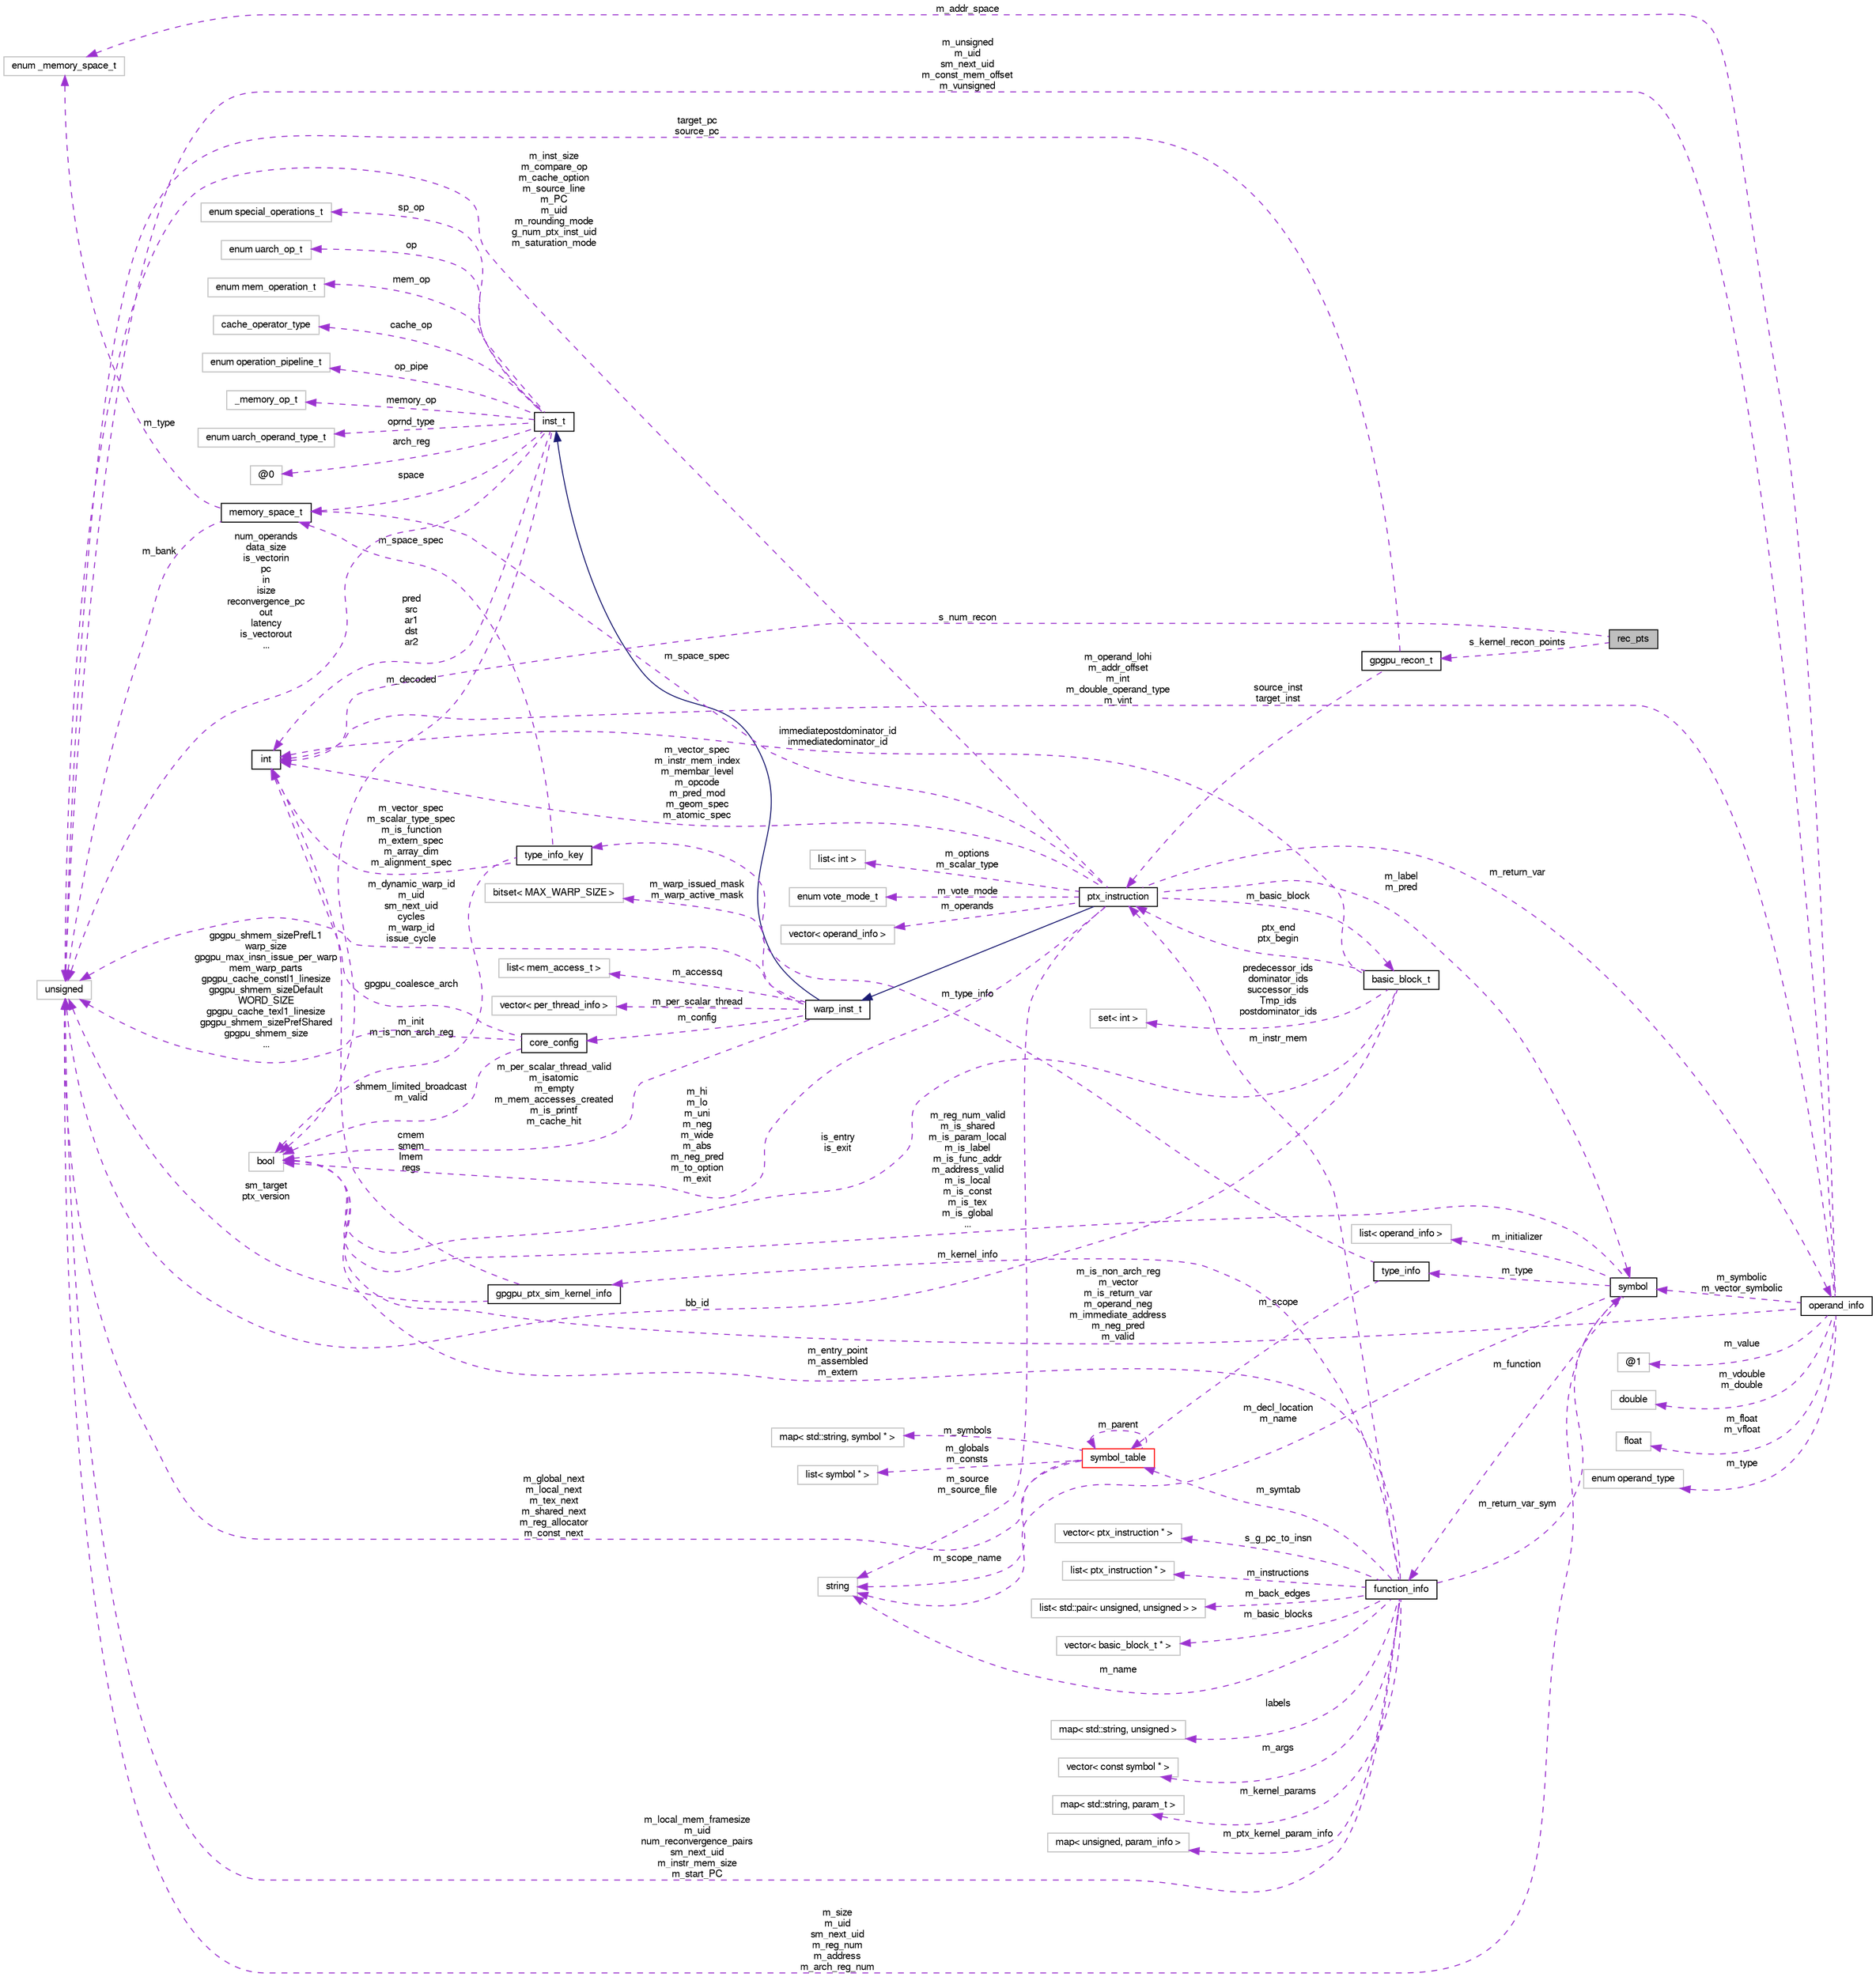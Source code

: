 digraph G
{
  bgcolor="transparent";
  edge [fontname="FreeSans",fontsize="10",labelfontname="FreeSans",labelfontsize="10"];
  node [fontname="FreeSans",fontsize="10",shape=record];
  rankdir=LR;
  Node1 [label="rec_pts",height=0.2,width=0.4,color="black", fillcolor="grey75", style="filled" fontcolor="black"];
  Node2 -> Node1 [dir=back,color="darkorchid3",fontsize="10",style="dashed",label="s_kernel_recon_points",fontname="FreeSans"];
  Node2 [label="gpgpu_recon_t",height=0.2,width=0.4,color="black",URL="$structgpgpu__recon__t.html"];
  Node3 -> Node2 [dir=back,color="darkorchid3",fontsize="10",style="dashed",label="source_inst\ntarget_inst",fontname="FreeSans"];
  Node3 [label="ptx_instruction",height=0.2,width=0.4,color="black",URL="$classptx__instruction.html"];
  Node4 -> Node3 [dir=back,color="midnightblue",fontsize="10",style="solid",fontname="FreeSans"];
  Node4 [label="warp_inst_t",height=0.2,width=0.4,color="black",URL="$classwarp__inst__t.html"];
  Node5 -> Node4 [dir=back,color="midnightblue",fontsize="10",style="solid",fontname="FreeSans"];
  Node5 [label="inst_t",height=0.2,width=0.4,color="black",URL="$classinst__t.html"];
  Node6 -> Node5 [dir=back,color="darkorchid3",fontsize="10",style="dashed",label="arch_reg",fontname="FreeSans"];
  Node6 [label="@0",height=0.2,width=0.4,color="grey75"];
  Node7 -> Node5 [dir=back,color="darkorchid3",fontsize="10",style="dashed",label="sp_op",fontname="FreeSans"];
  Node7 [label="enum special_operations_t",height=0.2,width=0.4,color="grey75"];
  Node8 -> Node5 [dir=back,color="darkorchid3",fontsize="10",style="dashed",label="op",fontname="FreeSans"];
  Node8 [label="enum uarch_op_t",height=0.2,width=0.4,color="grey75"];
  Node9 -> Node5 [dir=back,color="darkorchid3",fontsize="10",style="dashed",label="mem_op",fontname="FreeSans"];
  Node9 [label="enum mem_operation_t",height=0.2,width=0.4,color="grey75"];
  Node10 -> Node5 [dir=back,color="darkorchid3",fontsize="10",style="dashed",label="cache_op",fontname="FreeSans"];
  Node10 [label="cache_operator_type",height=0.2,width=0.4,color="grey75"];
  Node11 -> Node5 [dir=back,color="darkorchid3",fontsize="10",style="dashed",label="space",fontname="FreeSans"];
  Node11 [label="memory_space_t",height=0.2,width=0.4,color="black",URL="$classmemory__space__t.html"];
  Node12 -> Node11 [dir=back,color="darkorchid3",fontsize="10",style="dashed",label="m_type",fontname="FreeSans"];
  Node12 [label="enum _memory_space_t",height=0.2,width=0.4,color="grey75"];
  Node13 -> Node11 [dir=back,color="darkorchid3",fontsize="10",style="dashed",label="m_bank",fontname="FreeSans"];
  Node13 [label="unsigned",height=0.2,width=0.4,color="grey75"];
  Node14 -> Node5 [dir=back,color="darkorchid3",fontsize="10",style="dashed",label="pred\nsrc\nar1\ndst\nar2",fontname="FreeSans"];
  Node14 [label="int",height=0.2,width=0.4,color="black",URL="$classint.html"];
  Node15 -> Node5 [dir=back,color="darkorchid3",fontsize="10",style="dashed",label="memory_op",fontname="FreeSans"];
  Node15 [label="_memory_op_t",height=0.2,width=0.4,color="grey75"];
  Node16 -> Node5 [dir=back,color="darkorchid3",fontsize="10",style="dashed",label="m_decoded",fontname="FreeSans"];
  Node16 [label="bool",height=0.2,width=0.4,color="grey75"];
  Node17 -> Node5 [dir=back,color="darkorchid3",fontsize="10",style="dashed",label="oprnd_type",fontname="FreeSans"];
  Node17 [label="enum uarch_operand_type_t",height=0.2,width=0.4,color="grey75"];
  Node13 -> Node5 [dir=back,color="darkorchid3",fontsize="10",style="dashed",label="num_operands\ndata_size\nis_vectorin\npc\nin\nisize\nreconvergence_pc\nout\nlatency\nis_vectorout\n...",fontname="FreeSans"];
  Node18 -> Node5 [dir=back,color="darkorchid3",fontsize="10",style="dashed",label="op_pipe",fontname="FreeSans"];
  Node18 [label="enum operation_pipeline_t",height=0.2,width=0.4,color="grey75"];
  Node19 -> Node4 [dir=back,color="darkorchid3",fontsize="10",style="dashed",label="m_warp_issued_mask\nm_warp_active_mask",fontname="FreeSans"];
  Node19 [label="bitset\< MAX_WARP_SIZE \>",height=0.2,width=0.4,color="grey75"];
  Node20 -> Node4 [dir=back,color="darkorchid3",fontsize="10",style="dashed",label="m_accessq",fontname="FreeSans"];
  Node20 [label="list\< mem_access_t \>",height=0.2,width=0.4,color="grey75"];
  Node21 -> Node4 [dir=back,color="darkorchid3",fontsize="10",style="dashed",label="m_config",fontname="FreeSans"];
  Node21 [label="core_config",height=0.2,width=0.4,color="black",URL="$structcore__config.html"];
  Node14 -> Node21 [dir=back,color="darkorchid3",fontsize="10",style="dashed",label="gpgpu_coalesce_arch",fontname="FreeSans"];
  Node16 -> Node21 [dir=back,color="darkorchid3",fontsize="10",style="dashed",label="shmem_limited_broadcast\nm_valid",fontname="FreeSans"];
  Node13 -> Node21 [dir=back,color="darkorchid3",fontsize="10",style="dashed",label="gpgpu_shmem_sizePrefL1\nwarp_size\ngpgpu_max_insn_issue_per_warp\nmem_warp_parts\ngpgpu_cache_constl1_linesize\ngpgpu_shmem_sizeDefault\nWORD_SIZE\ngpgpu_cache_texl1_linesize\ngpgpu_shmem_sizePrefShared\ngpgpu_shmem_size\n...",fontname="FreeSans"];
  Node16 -> Node4 [dir=back,color="darkorchid3",fontsize="10",style="dashed",label="m_per_scalar_thread_valid\nm_isatomic\nm_empty\nm_mem_accesses_created\nm_is_printf\nm_cache_hit",fontname="FreeSans"];
  Node22 -> Node4 [dir=back,color="darkorchid3",fontsize="10",style="dashed",label="m_per_scalar_thread",fontname="FreeSans"];
  Node22 [label="vector\< per_thread_info \>",height=0.2,width=0.4,color="grey75"];
  Node13 -> Node4 [dir=back,color="darkorchid3",fontsize="10",style="dashed",label="m_dynamic_warp_id\nm_uid\nsm_next_uid\ncycles\nm_warp_id\nissue_cycle",fontname="FreeSans"];
  Node23 -> Node3 [dir=back,color="darkorchid3",fontsize="10",style="dashed",label="m_basic_block",fontname="FreeSans"];
  Node23 [label="basic_block_t",height=0.2,width=0.4,color="black",URL="$structbasic__block__t.html"];
  Node24 -> Node23 [dir=back,color="darkorchid3",fontsize="10",style="dashed",label="predecessor_ids\ndominator_ids\nsuccessor_ids\nTmp_ids\npostdominator_ids",fontname="FreeSans"];
  Node24 [label="set\< int \>",height=0.2,width=0.4,color="grey75"];
  Node3 -> Node23 [dir=back,color="darkorchid3",fontsize="10",style="dashed",label="ptx_end\nptx_begin",fontname="FreeSans"];
  Node14 -> Node23 [dir=back,color="darkorchid3",fontsize="10",style="dashed",label="immediatepostdominator_id\nimmediatedominator_id",fontname="FreeSans"];
  Node16 -> Node23 [dir=back,color="darkorchid3",fontsize="10",style="dashed",label="is_entry\nis_exit",fontname="FreeSans"];
  Node13 -> Node23 [dir=back,color="darkorchid3",fontsize="10",style="dashed",label="bb_id",fontname="FreeSans"];
  Node25 -> Node3 [dir=back,color="darkorchid3",fontsize="10",style="dashed",label="m_options\nm_scalar_type",fontname="FreeSans"];
  Node25 [label="list\< int \>",height=0.2,width=0.4,color="grey75"];
  Node11 -> Node3 [dir=back,color="darkorchid3",fontsize="10",style="dashed",label="m_space_spec",fontname="FreeSans"];
  Node26 -> Node3 [dir=back,color="darkorchid3",fontsize="10",style="dashed",label="m_vote_mode",fontname="FreeSans"];
  Node26 [label="enum vote_mode_t",height=0.2,width=0.4,color="grey75"];
  Node27 -> Node3 [dir=back,color="darkorchid3",fontsize="10",style="dashed",label="m_return_var",fontname="FreeSans"];
  Node27 [label="operand_info",height=0.2,width=0.4,color="black",URL="$classoperand__info.html"];
  Node28 -> Node27 [dir=back,color="darkorchid3",fontsize="10",style="dashed",label="m_value",fontname="FreeSans"];
  Node28 [label="@1",height=0.2,width=0.4,color="grey75"];
  Node29 -> Node27 [dir=back,color="darkorchid3",fontsize="10",style="dashed",label="m_vdouble\nm_double",fontname="FreeSans"];
  Node29 [label="double",height=0.2,width=0.4,color="grey75"];
  Node30 -> Node27 [dir=back,color="darkorchid3",fontsize="10",style="dashed",label="m_float\nm_vfloat",fontname="FreeSans"];
  Node30 [label="float",height=0.2,width=0.4,color="grey75"];
  Node12 -> Node27 [dir=back,color="darkorchid3",fontsize="10",style="dashed",label="m_addr_space",fontname="FreeSans"];
  Node31 -> Node27 [dir=back,color="darkorchid3",fontsize="10",style="dashed",label="m_symbolic\nm_vector_symbolic",fontname="FreeSans"];
  Node31 [label="symbol",height=0.2,width=0.4,color="black",URL="$classsymbol.html"];
  Node32 -> Node31 [dir=back,color="darkorchid3",fontsize="10",style="dashed",label="m_type",fontname="FreeSans"];
  Node32 [label="type_info",height=0.2,width=0.4,color="black",URL="$classtype__info.html"];
  Node33 -> Node32 [dir=back,color="darkorchid3",fontsize="10",style="dashed",label="m_scope",fontname="FreeSans"];
  Node33 [label="symbol_table",height=0.2,width=0.4,color="red",URL="$classsymbol__table.html"];
  Node34 -> Node33 [dir=back,color="darkorchid3",fontsize="10",style="dashed",label="m_symbols",fontname="FreeSans"];
  Node34 [label="map\< std::string, symbol * \>",height=0.2,width=0.4,color="grey75"];
  Node33 -> Node33 [dir=back,color="darkorchid3",fontsize="10",style="dashed",label="m_parent",fontname="FreeSans"];
  Node35 -> Node33 [dir=back,color="darkorchid3",fontsize="10",style="dashed",label="m_globals\nm_consts",fontname="FreeSans"];
  Node35 [label="list\< symbol * \>",height=0.2,width=0.4,color="grey75"];
  Node36 -> Node33 [dir=back,color="darkorchid3",fontsize="10",style="dashed",label="m_scope_name",fontname="FreeSans"];
  Node36 [label="string",height=0.2,width=0.4,color="grey75"];
  Node13 -> Node33 [dir=back,color="darkorchid3",fontsize="10",style="dashed",label="m_global_next\nm_local_next\nm_tex_next\nm_shared_next\nm_reg_allocator\nm_const_next",fontname="FreeSans"];
  Node37 -> Node32 [dir=back,color="darkorchid3",fontsize="10",style="dashed",label="m_type_info",fontname="FreeSans"];
  Node37 [label="type_info_key",height=0.2,width=0.4,color="black",URL="$classtype__info__key.html"];
  Node11 -> Node37 [dir=back,color="darkorchid3",fontsize="10",style="dashed",label="m_space_spec",fontname="FreeSans"];
  Node14 -> Node37 [dir=back,color="darkorchid3",fontsize="10",style="dashed",label="m_vector_spec\nm_scalar_type_spec\nm_is_function\nm_extern_spec\nm_array_dim\nm_alignment_spec",fontname="FreeSans"];
  Node16 -> Node37 [dir=back,color="darkorchid3",fontsize="10",style="dashed",label="m_init\nm_is_non_arch_reg",fontname="FreeSans"];
  Node16 -> Node31 [dir=back,color="darkorchid3",fontsize="10",style="dashed",label="m_reg_num_valid\nm_is_shared\nm_is_param_local\nm_is_label\nm_is_func_addr\nm_address_valid\nm_is_local\nm_is_const\nm_is_tex\nm_is_global\n...",fontname="FreeSans"];
  Node36 -> Node31 [dir=back,color="darkorchid3",fontsize="10",style="dashed",label="m_decl_location\nm_name",fontname="FreeSans"];
  Node38 -> Node31 [dir=back,color="darkorchid3",fontsize="10",style="dashed",label="m_function",fontname="FreeSans"];
  Node38 [label="function_info",height=0.2,width=0.4,color="black",URL="$classfunction__info.html"];
  Node33 -> Node38 [dir=back,color="darkorchid3",fontsize="10",style="dashed",label="m_symtab",fontname="FreeSans"];
  Node39 -> Node38 [dir=back,color="darkorchid3",fontsize="10",style="dashed",label="m_kernel_params",fontname="FreeSans"];
  Node39 [label="map\< std::string, param_t \>",height=0.2,width=0.4,color="grey75"];
  Node40 -> Node38 [dir=back,color="darkorchid3",fontsize="10",style="dashed",label="labels",fontname="FreeSans"];
  Node40 [label="map\< std::string, unsigned \>",height=0.2,width=0.4,color="grey75"];
  Node41 -> Node38 [dir=back,color="darkorchid3",fontsize="10",style="dashed",label="m_args",fontname="FreeSans"];
  Node41 [label="vector\< const symbol * \>",height=0.2,width=0.4,color="grey75"];
  Node42 -> Node38 [dir=back,color="darkorchid3",fontsize="10",style="dashed",label="m_ptx_kernel_param_info",fontname="FreeSans"];
  Node42 [label="map\< unsigned, param_info \>",height=0.2,width=0.4,color="grey75"];
  Node43 -> Node38 [dir=back,color="darkorchid3",fontsize="10",style="dashed",label="s_g_pc_to_insn",fontname="FreeSans"];
  Node43 [label="vector\< ptx_instruction * \>",height=0.2,width=0.4,color="grey75"];
  Node44 -> Node38 [dir=back,color="darkorchid3",fontsize="10",style="dashed",label="m_instructions",fontname="FreeSans"];
  Node44 [label="list\< ptx_instruction * \>",height=0.2,width=0.4,color="grey75"];
  Node3 -> Node38 [dir=back,color="darkorchid3",fontsize="10",style="dashed",label="m_instr_mem",fontname="FreeSans"];
  Node31 -> Node38 [dir=back,color="darkorchid3",fontsize="10",style="dashed",label="m_return_var_sym",fontname="FreeSans"];
  Node36 -> Node38 [dir=back,color="darkorchid3",fontsize="10",style="dashed",label="m_name",fontname="FreeSans"];
  Node16 -> Node38 [dir=back,color="darkorchid3",fontsize="10",style="dashed",label="m_entry_point\nm_assembled\nm_extern",fontname="FreeSans"];
  Node45 -> Node38 [dir=back,color="darkorchid3",fontsize="10",style="dashed",label="m_kernel_info",fontname="FreeSans"];
  Node45 [label="gpgpu_ptx_sim_kernel_info",height=0.2,width=0.4,color="black",URL="$structgpgpu__ptx__sim__kernel__info.html"];
  Node14 -> Node45 [dir=back,color="darkorchid3",fontsize="10",style="dashed",label="cmem\nsmem\nlmem\nregs",fontname="FreeSans"];
  Node13 -> Node45 [dir=back,color="darkorchid3",fontsize="10",style="dashed",label="sm_target\nptx_version",fontname="FreeSans"];
  Node46 -> Node38 [dir=back,color="darkorchid3",fontsize="10",style="dashed",label="m_back_edges",fontname="FreeSans"];
  Node46 [label="list\< std::pair\< unsigned, unsigned \> \>",height=0.2,width=0.4,color="grey75"];
  Node13 -> Node38 [dir=back,color="darkorchid3",fontsize="10",style="dashed",label="m_local_mem_framesize\nm_uid\nnum_reconvergence_pairs\nsm_next_uid\nm_instr_mem_size\nm_start_PC",fontname="FreeSans"];
  Node47 -> Node38 [dir=back,color="darkorchid3",fontsize="10",style="dashed",label="m_basic_blocks",fontname="FreeSans"];
  Node47 [label="vector\< basic_block_t * \>",height=0.2,width=0.4,color="grey75"];
  Node48 -> Node31 [dir=back,color="darkorchid3",fontsize="10",style="dashed",label="m_initializer",fontname="FreeSans"];
  Node48 [label="list\< operand_info \>",height=0.2,width=0.4,color="grey75"];
  Node13 -> Node31 [dir=back,color="darkorchid3",fontsize="10",style="dashed",label="m_size\nm_uid\nsm_next_uid\nm_reg_num\nm_address\nm_arch_reg_num",fontname="FreeSans"];
  Node14 -> Node27 [dir=back,color="darkorchid3",fontsize="10",style="dashed",label="m_operand_lohi\nm_addr_offset\nm_int\nm_double_operand_type\nm_vint",fontname="FreeSans"];
  Node16 -> Node27 [dir=back,color="darkorchid3",fontsize="10",style="dashed",label="m_is_non_arch_reg\nm_vector\nm_is_return_var\nm_operand_neg\nm_immediate_address\nm_neg_pred\nm_valid",fontname="FreeSans"];
  Node49 -> Node27 [dir=back,color="darkorchid3",fontsize="10",style="dashed",label="m_type",fontname="FreeSans"];
  Node49 [label="enum operand_type",height=0.2,width=0.4,color="grey75"];
  Node13 -> Node27 [dir=back,color="darkorchid3",fontsize="10",style="dashed",label="m_unsigned\nm_uid\nsm_next_uid\nm_const_mem_offset\nm_vunsigned",fontname="FreeSans"];
  Node14 -> Node3 [dir=back,color="darkorchid3",fontsize="10",style="dashed",label="m_vector_spec\nm_instr_mem_index\nm_membar_level\nm_opcode\nm_pred_mod\nm_geom_spec\nm_atomic_spec",fontname="FreeSans"];
  Node31 -> Node3 [dir=back,color="darkorchid3",fontsize="10",style="dashed",label="m_label\nm_pred",fontname="FreeSans"];
  Node16 -> Node3 [dir=back,color="darkorchid3",fontsize="10",style="dashed",label="m_hi\nm_lo\nm_uni\nm_neg\nm_wide\nm_abs\nm_neg_pred\nm_to_option\nm_exit",fontname="FreeSans"];
  Node36 -> Node3 [dir=back,color="darkorchid3",fontsize="10",style="dashed",label="m_source\nm_source_file",fontname="FreeSans"];
  Node13 -> Node3 [dir=back,color="darkorchid3",fontsize="10",style="dashed",label="m_inst_size\nm_compare_op\nm_cache_option\nm_source_line\nm_PC\nm_uid\nm_rounding_mode\ng_num_ptx_inst_uid\nm_saturation_mode",fontname="FreeSans"];
  Node50 -> Node3 [dir=back,color="darkorchid3",fontsize="10",style="dashed",label="m_operands",fontname="FreeSans"];
  Node50 [label="vector\< operand_info \>",height=0.2,width=0.4,color="grey75"];
  Node13 -> Node2 [dir=back,color="darkorchid3",fontsize="10",style="dashed",label="target_pc\nsource_pc",fontname="FreeSans"];
  Node14 -> Node1 [dir=back,color="darkorchid3",fontsize="10",style="dashed",label="s_num_recon",fontname="FreeSans"];
}
